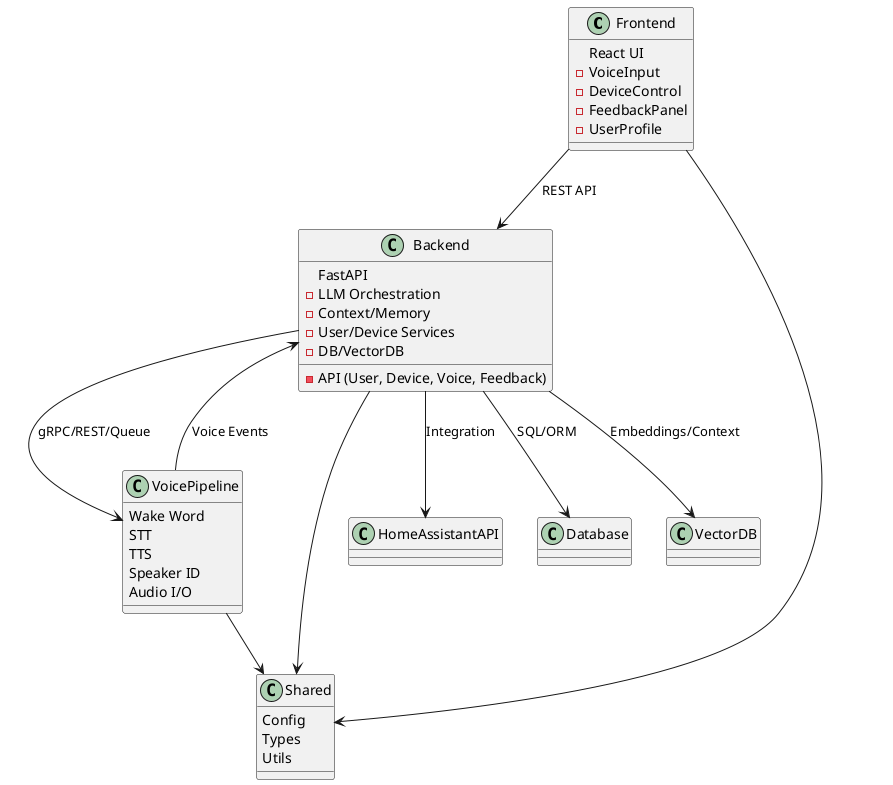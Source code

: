 @startuml
!define RECTANGLE class

RECTANGLE Frontend {
  React UI
  - VoiceInput
  - DeviceControl
  - FeedbackPanel
  - UserProfile
}

RECTANGLE Backend {
  FastAPI
  - API (User, Device, Voice, Feedback)
  - LLM Orchestration
  - Context/Memory
  - User/Device Services
  - DB/VectorDB
}

RECTANGLE VoicePipeline {
  Wake Word
  STT
  TTS
  Speaker ID
  Audio I/O
}

RECTANGLE Shared {
  Config
  Types
  Utils
}

RECTANGLE HomeAssistantAPI
RECTANGLE Database
RECTANGLE VectorDB

Frontend --> Backend : REST API
Backend --> VoicePipeline : gRPC/REST/Queue
Backend --> HomeAssistantAPI : Integration
Backend --> Database : SQL/ORM
Backend --> VectorDB : Embeddings/Context
VoicePipeline --> Backend : Voice Events
Frontend --> Shared
Backend --> Shared
VoicePipeline --> Shared

@enduml 